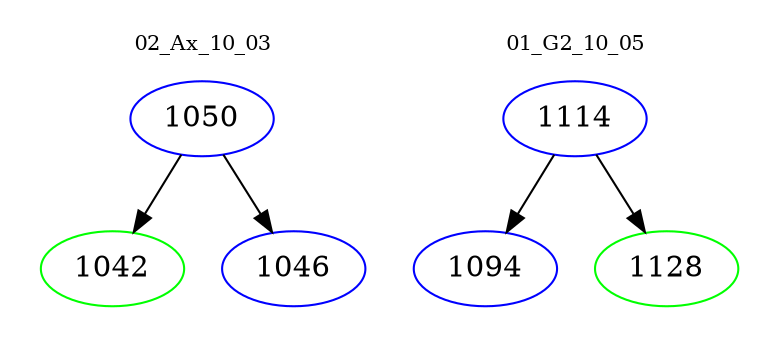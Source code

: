 digraph{
subgraph cluster_0 {
color = white
label = "02_Ax_10_03";
fontsize=10;
T0_1050 [label="1050", color="blue"]
T0_1050 -> T0_1042 [color="black"]
T0_1042 [label="1042", color="green"]
T0_1050 -> T0_1046 [color="black"]
T0_1046 [label="1046", color="blue"]
}
subgraph cluster_1 {
color = white
label = "01_G2_10_05";
fontsize=10;
T1_1114 [label="1114", color="blue"]
T1_1114 -> T1_1094 [color="black"]
T1_1094 [label="1094", color="blue"]
T1_1114 -> T1_1128 [color="black"]
T1_1128 [label="1128", color="green"]
}
}
